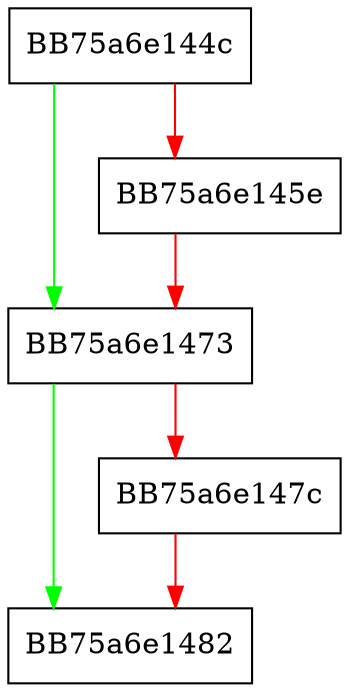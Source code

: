 digraph _deinit {
  node [shape="box"];
  graph [splines=ortho];
  BB75a6e144c -> BB75a6e1473 [color="green"];
  BB75a6e144c -> BB75a6e145e [color="red"];
  BB75a6e145e -> BB75a6e1473 [color="red"];
  BB75a6e1473 -> BB75a6e1482 [color="green"];
  BB75a6e1473 -> BB75a6e147c [color="red"];
  BB75a6e147c -> BB75a6e1482 [color="red"];
}